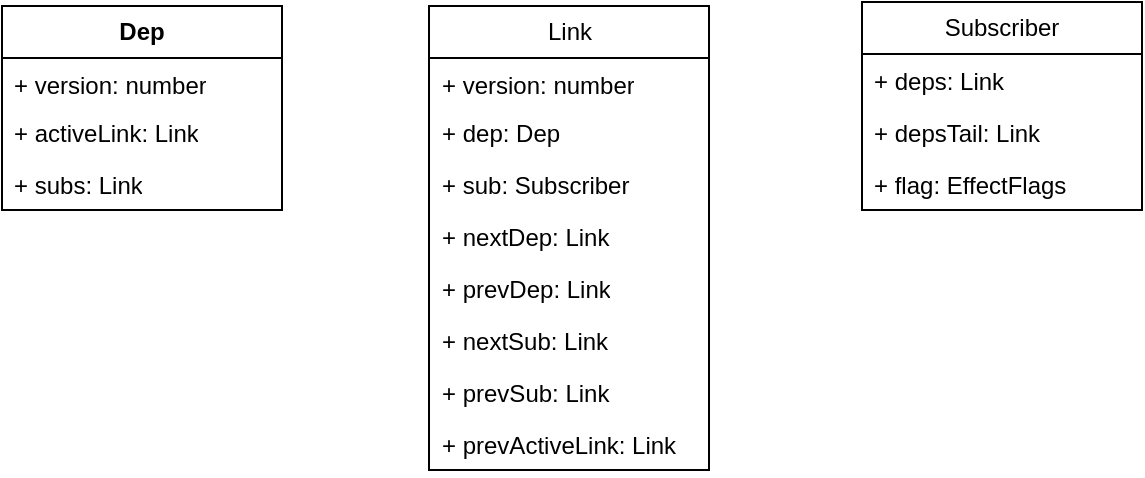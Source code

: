 <mxfile version="24.7.8">
  <diagram id="C5RBs43oDa-KdzZeNtuy" name="Page-1">
    <mxGraphModel dx="658" dy="453" grid="1" gridSize="10" guides="1" tooltips="1" connect="1" arrows="1" fold="1" page="1" pageScale="1" pageWidth="827" pageHeight="1169" math="0" shadow="0">
      <root>
        <mxCell id="WIyWlLk6GJQsqaUBKTNV-0" />
        <mxCell id="WIyWlLk6GJQsqaUBKTNV-1" parent="WIyWlLk6GJQsqaUBKTNV-0" />
        <mxCell id="rlzziLQe16W1sV3aj-1i-18" value="&lt;span style=&quot;font-weight: 700;&quot;&gt;Dep&lt;/span&gt;" style="swimlane;fontStyle=0;childLayout=stackLayout;horizontal=1;startSize=26;fillColor=none;horizontalStack=0;resizeParent=1;resizeParentMax=0;resizeLast=0;collapsible=1;marginBottom=0;whiteSpace=wrap;html=1;" vertex="1" parent="WIyWlLk6GJQsqaUBKTNV-1">
          <mxGeometry x="60" y="258" width="140" height="102" as="geometry" />
        </mxCell>
        <mxCell id="rlzziLQe16W1sV3aj-1i-9" value="+ version: number" style="text;strokeColor=none;fillColor=none;align=left;verticalAlign=top;spacingLeft=4;spacingRight=4;overflow=hidden;rotatable=0;points=[[0,0.5],[1,0.5]];portConstraint=eastwest;whiteSpace=wrap;html=1;" vertex="1" parent="rlzziLQe16W1sV3aj-1i-18">
          <mxGeometry y="26" width="140" height="24" as="geometry" />
        </mxCell>
        <mxCell id="rlzziLQe16W1sV3aj-1i-13" value="+ activeLink: Link" style="text;strokeColor=none;fillColor=none;align=left;verticalAlign=top;spacingLeft=4;spacingRight=4;overflow=hidden;rotatable=0;points=[[0,0.5],[1,0.5]];portConstraint=eastwest;whiteSpace=wrap;html=1;" vertex="1" parent="rlzziLQe16W1sV3aj-1i-18">
          <mxGeometry y="50" width="140" height="26" as="geometry" />
        </mxCell>
        <mxCell id="rlzziLQe16W1sV3aj-1i-14" value="+ subs: Link" style="text;strokeColor=none;fillColor=none;align=left;verticalAlign=top;spacingLeft=4;spacingRight=4;overflow=hidden;rotatable=0;points=[[0,0.5],[1,0.5]];portConstraint=eastwest;whiteSpace=wrap;html=1;" vertex="1" parent="rlzziLQe16W1sV3aj-1i-18">
          <mxGeometry y="76" width="140" height="26" as="geometry" />
        </mxCell>
        <mxCell id="rlzziLQe16W1sV3aj-1i-22" value="Link" style="swimlane;fontStyle=0;childLayout=stackLayout;horizontal=1;startSize=26;fillColor=none;horizontalStack=0;resizeParent=1;resizeParentMax=0;resizeLast=0;collapsible=1;marginBottom=0;whiteSpace=wrap;html=1;" vertex="1" parent="WIyWlLk6GJQsqaUBKTNV-1">
          <mxGeometry x="273.5" y="258" width="140" height="232" as="geometry" />
        </mxCell>
        <mxCell id="rlzziLQe16W1sV3aj-1i-26" value="+ version: number" style="text;strokeColor=none;fillColor=none;align=left;verticalAlign=top;spacingLeft=4;spacingRight=4;overflow=hidden;rotatable=0;points=[[0,0.5],[1,0.5]];portConstraint=eastwest;whiteSpace=wrap;html=1;" vertex="1" parent="rlzziLQe16W1sV3aj-1i-22">
          <mxGeometry y="26" width="140" height="24" as="geometry" />
        </mxCell>
        <mxCell id="rlzziLQe16W1sV3aj-1i-23" value="+ dep: Dep" style="text;strokeColor=none;fillColor=none;align=left;verticalAlign=top;spacingLeft=4;spacingRight=4;overflow=hidden;rotatable=0;points=[[0,0.5],[1,0.5]];portConstraint=eastwest;whiteSpace=wrap;html=1;" vertex="1" parent="rlzziLQe16W1sV3aj-1i-22">
          <mxGeometry y="50" width="140" height="26" as="geometry" />
        </mxCell>
        <mxCell id="rlzziLQe16W1sV3aj-1i-24" value="+ sub: Subscriber" style="text;strokeColor=none;fillColor=none;align=left;verticalAlign=top;spacingLeft=4;spacingRight=4;overflow=hidden;rotatable=0;points=[[0,0.5],[1,0.5]];portConstraint=eastwest;whiteSpace=wrap;html=1;" vertex="1" parent="rlzziLQe16W1sV3aj-1i-22">
          <mxGeometry y="76" width="140" height="26" as="geometry" />
        </mxCell>
        <mxCell id="rlzziLQe16W1sV3aj-1i-27" value="+ nextDep: Link" style="text;strokeColor=none;fillColor=none;align=left;verticalAlign=top;spacingLeft=4;spacingRight=4;overflow=hidden;rotatable=0;points=[[0,0.5],[1,0.5]];portConstraint=eastwest;whiteSpace=wrap;html=1;" vertex="1" parent="rlzziLQe16W1sV3aj-1i-22">
          <mxGeometry y="102" width="140" height="26" as="geometry" />
        </mxCell>
        <mxCell id="rlzziLQe16W1sV3aj-1i-28" value="+ prevDep: Link" style="text;strokeColor=none;fillColor=none;align=left;verticalAlign=top;spacingLeft=4;spacingRight=4;overflow=hidden;rotatable=0;points=[[0,0.5],[1,0.5]];portConstraint=eastwest;whiteSpace=wrap;html=1;" vertex="1" parent="rlzziLQe16W1sV3aj-1i-22">
          <mxGeometry y="128" width="140" height="26" as="geometry" />
        </mxCell>
        <mxCell id="rlzziLQe16W1sV3aj-1i-29" value="+ nextSub: Link" style="text;strokeColor=none;fillColor=none;align=left;verticalAlign=top;spacingLeft=4;spacingRight=4;overflow=hidden;rotatable=0;points=[[0,0.5],[1,0.5]];portConstraint=eastwest;whiteSpace=wrap;html=1;" vertex="1" parent="rlzziLQe16W1sV3aj-1i-22">
          <mxGeometry y="154" width="140" height="26" as="geometry" />
        </mxCell>
        <mxCell id="rlzziLQe16W1sV3aj-1i-25" value="+ prevSub: Link" style="text;strokeColor=none;fillColor=none;align=left;verticalAlign=top;spacingLeft=4;spacingRight=4;overflow=hidden;rotatable=0;points=[[0,0.5],[1,0.5]];portConstraint=eastwest;whiteSpace=wrap;html=1;" vertex="1" parent="rlzziLQe16W1sV3aj-1i-22">
          <mxGeometry y="180" width="140" height="26" as="geometry" />
        </mxCell>
        <mxCell id="rlzziLQe16W1sV3aj-1i-30" value="+ prevActiveLink: Link" style="text;strokeColor=none;fillColor=none;align=left;verticalAlign=top;spacingLeft=4;spacingRight=4;overflow=hidden;rotatable=0;points=[[0,0.5],[1,0.5]];portConstraint=eastwest;whiteSpace=wrap;html=1;" vertex="1" parent="rlzziLQe16W1sV3aj-1i-22">
          <mxGeometry y="206" width="140" height="26" as="geometry" />
        </mxCell>
        <mxCell id="rlzziLQe16W1sV3aj-1i-31" value="&lt;span style=&quot;text-align: left;&quot;&gt;Subscriber&lt;/span&gt;" style="swimlane;fontStyle=0;childLayout=stackLayout;horizontal=1;startSize=26;fillColor=none;horizontalStack=0;resizeParent=1;resizeParentMax=0;resizeLast=0;collapsible=1;marginBottom=0;whiteSpace=wrap;html=1;" vertex="1" parent="WIyWlLk6GJQsqaUBKTNV-1">
          <mxGeometry x="490" y="256" width="140" height="104" as="geometry" />
        </mxCell>
        <mxCell id="rlzziLQe16W1sV3aj-1i-32" value="+ deps: Link" style="text;strokeColor=none;fillColor=none;align=left;verticalAlign=top;spacingLeft=4;spacingRight=4;overflow=hidden;rotatable=0;points=[[0,0.5],[1,0.5]];portConstraint=eastwest;whiteSpace=wrap;html=1;" vertex="1" parent="rlzziLQe16W1sV3aj-1i-31">
          <mxGeometry y="26" width="140" height="26" as="geometry" />
        </mxCell>
        <mxCell id="rlzziLQe16W1sV3aj-1i-33" value="+ depsTail: Link" style="text;strokeColor=none;fillColor=none;align=left;verticalAlign=top;spacingLeft=4;spacingRight=4;overflow=hidden;rotatable=0;points=[[0,0.5],[1,0.5]];portConstraint=eastwest;whiteSpace=wrap;html=1;" vertex="1" parent="rlzziLQe16W1sV3aj-1i-31">
          <mxGeometry y="52" width="140" height="26" as="geometry" />
        </mxCell>
        <mxCell id="rlzziLQe16W1sV3aj-1i-34" value="+ flag: EffectFlags" style="text;strokeColor=none;fillColor=none;align=left;verticalAlign=top;spacingLeft=4;spacingRight=4;overflow=hidden;rotatable=0;points=[[0,0.5],[1,0.5]];portConstraint=eastwest;whiteSpace=wrap;html=1;" vertex="1" parent="rlzziLQe16W1sV3aj-1i-31">
          <mxGeometry y="78" width="140" height="26" as="geometry" />
        </mxCell>
      </root>
    </mxGraphModel>
  </diagram>
</mxfile>
